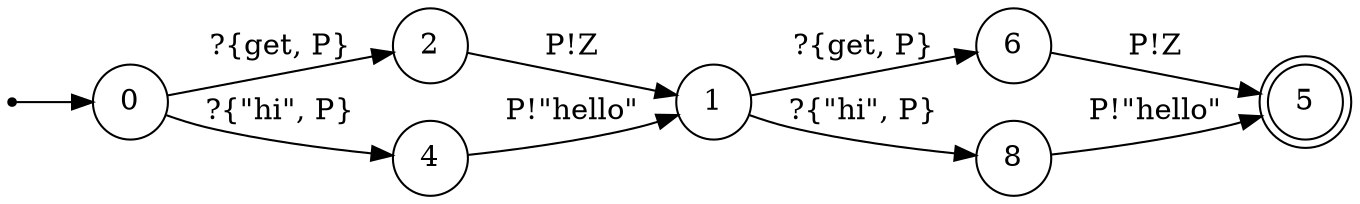 digraph Communicating_Actor_Automata {

            rankdir=LR;
   size="100, 50"
  node [shape = doublecircle]; 5

            node [shape = point]; START;
   node [shape = circle];
   START->0;

            
0 -> 2 [ label = "?{get, P}"];
2 -> 1 [ label = "P!Z"];
0 -> 4 [ label = "?{\"hi\", P}"];
4 -> 1 [ label = "P!\"hello\""];
1 -> 6 [ label = "?{get, P}"];
6 -> 5 [ label = "P!Z"];
1 -> 8 [ label = "?{\"hi\", P}"];
8 -> 5 [ label = "P!\"hello\""];
}